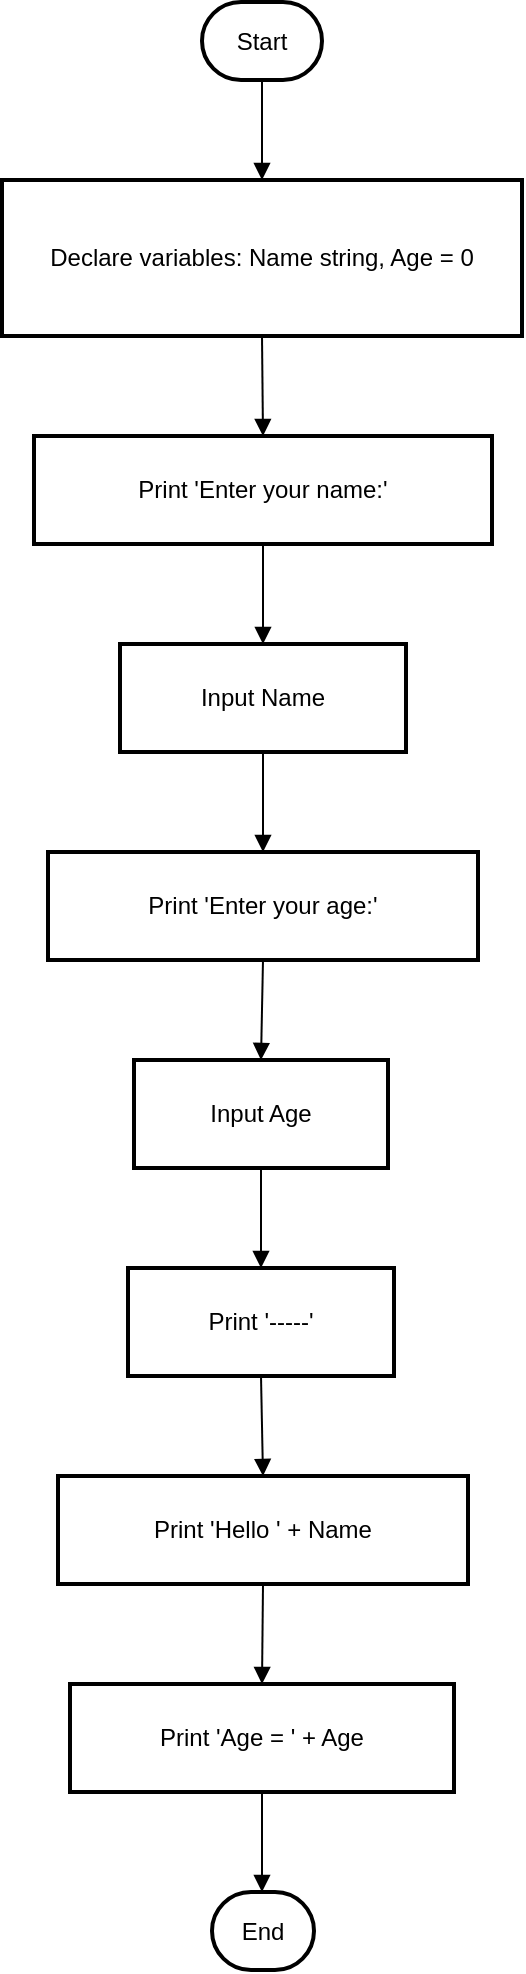 <mxfile version="28.2.5">
  <diagram name="Page-1" id="AYxSwciUTCpl69jyWCUO">
    <mxGraphModel dx="1226" dy="661" grid="1" gridSize="10" guides="1" tooltips="1" connect="1" arrows="1" fold="1" page="1" pageScale="1" pageWidth="1000" pageHeight="1169" math="0" shadow="0">
      <root>
        <mxCell id="0" />
        <mxCell id="1" parent="0" />
        <mxCell id="AThBN2_YQjhYtqKyWu4L-9" value="Start" style="rounded=1;whiteSpace=wrap;arcSize=50;strokeWidth=2;" vertex="1" parent="1">
          <mxGeometry x="470" y="93" width="60" height="39" as="geometry" />
        </mxCell>
        <mxCell id="AThBN2_YQjhYtqKyWu4L-10" value="Declare variables: Name string, Age = 0" style="whiteSpace=wrap;strokeWidth=2;" vertex="1" parent="1">
          <mxGeometry x="370" y="182" width="260" height="78" as="geometry" />
        </mxCell>
        <mxCell id="AThBN2_YQjhYtqKyWu4L-11" value="Print &#39;Enter your name:&#39;" style="whiteSpace=wrap;strokeWidth=2;" vertex="1" parent="1">
          <mxGeometry x="386" y="310" width="229" height="54" as="geometry" />
        </mxCell>
        <mxCell id="AThBN2_YQjhYtqKyWu4L-12" value="Input Name" style="whiteSpace=wrap;strokeWidth=2;" vertex="1" parent="1">
          <mxGeometry x="429" y="414" width="143" height="54" as="geometry" />
        </mxCell>
        <mxCell id="AThBN2_YQjhYtqKyWu4L-13" value="Print &#39;Enter your age:&#39;" style="whiteSpace=wrap;strokeWidth=2;" vertex="1" parent="1">
          <mxGeometry x="393" y="518" width="215" height="54" as="geometry" />
        </mxCell>
        <mxCell id="AThBN2_YQjhYtqKyWu4L-14" value="Input Age" style="whiteSpace=wrap;strokeWidth=2;" vertex="1" parent="1">
          <mxGeometry x="436" y="622" width="127" height="54" as="geometry" />
        </mxCell>
        <mxCell id="AThBN2_YQjhYtqKyWu4L-15" value="Print &#39;-----&#39;" style="whiteSpace=wrap;strokeWidth=2;" vertex="1" parent="1">
          <mxGeometry x="433" y="726" width="133" height="54" as="geometry" />
        </mxCell>
        <mxCell id="AThBN2_YQjhYtqKyWu4L-16" value="Print &#39;Hello &#39; + Name" style="whiteSpace=wrap;strokeWidth=2;" vertex="1" parent="1">
          <mxGeometry x="398" y="830" width="205" height="54" as="geometry" />
        </mxCell>
        <mxCell id="AThBN2_YQjhYtqKyWu4L-17" value="Print &#39;Age = &#39; + Age" style="whiteSpace=wrap;strokeWidth=2;" vertex="1" parent="1">
          <mxGeometry x="404" y="934" width="192" height="54" as="geometry" />
        </mxCell>
        <mxCell id="AThBN2_YQjhYtqKyWu4L-18" value="End" style="rounded=1;whiteSpace=wrap;arcSize=50;strokeWidth=2;" vertex="1" parent="1">
          <mxGeometry x="475" y="1038" width="51" height="39" as="geometry" />
        </mxCell>
        <mxCell id="AThBN2_YQjhYtqKyWu4L-19" value="" style="curved=1;startArrow=none;endArrow=block;exitX=0.5;exitY=1;entryX=0.5;entryY=0;rounded=0;" edge="1" parent="1" source="AThBN2_YQjhYtqKyWu4L-9" target="AThBN2_YQjhYtqKyWu4L-10">
          <mxGeometry relative="1" as="geometry">
            <Array as="points" />
          </mxGeometry>
        </mxCell>
        <mxCell id="AThBN2_YQjhYtqKyWu4L-20" value="" style="curved=1;startArrow=none;endArrow=block;exitX=0.5;exitY=1;entryX=0.5;entryY=0;rounded=0;" edge="1" parent="1" source="AThBN2_YQjhYtqKyWu4L-10" target="AThBN2_YQjhYtqKyWu4L-11">
          <mxGeometry relative="1" as="geometry">
            <Array as="points" />
          </mxGeometry>
        </mxCell>
        <mxCell id="AThBN2_YQjhYtqKyWu4L-21" value="" style="curved=1;startArrow=none;endArrow=block;exitX=0.5;exitY=1;entryX=0.5;entryY=0;rounded=0;" edge="1" parent="1" source="AThBN2_YQjhYtqKyWu4L-11" target="AThBN2_YQjhYtqKyWu4L-12">
          <mxGeometry relative="1" as="geometry">
            <Array as="points" />
          </mxGeometry>
        </mxCell>
        <mxCell id="AThBN2_YQjhYtqKyWu4L-22" value="" style="curved=1;startArrow=none;endArrow=block;exitX=0.5;exitY=1;entryX=0.5;entryY=0;rounded=0;" edge="1" parent="1" source="AThBN2_YQjhYtqKyWu4L-12" target="AThBN2_YQjhYtqKyWu4L-13">
          <mxGeometry relative="1" as="geometry">
            <Array as="points" />
          </mxGeometry>
        </mxCell>
        <mxCell id="AThBN2_YQjhYtqKyWu4L-23" value="" style="curved=1;startArrow=none;endArrow=block;exitX=0.5;exitY=1;entryX=0.5;entryY=0;rounded=0;" edge="1" parent="1" source="AThBN2_YQjhYtqKyWu4L-13" target="AThBN2_YQjhYtqKyWu4L-14">
          <mxGeometry relative="1" as="geometry">
            <Array as="points" />
          </mxGeometry>
        </mxCell>
        <mxCell id="AThBN2_YQjhYtqKyWu4L-24" value="" style="curved=1;startArrow=none;endArrow=block;exitX=0.5;exitY=1;entryX=0.5;entryY=0;rounded=0;" edge="1" parent="1" source="AThBN2_YQjhYtqKyWu4L-14" target="AThBN2_YQjhYtqKyWu4L-15">
          <mxGeometry relative="1" as="geometry">
            <Array as="points" />
          </mxGeometry>
        </mxCell>
        <mxCell id="AThBN2_YQjhYtqKyWu4L-25" value="" style="curved=1;startArrow=none;endArrow=block;exitX=0.5;exitY=1;entryX=0.5;entryY=0;rounded=0;" edge="1" parent="1" source="AThBN2_YQjhYtqKyWu4L-15" target="AThBN2_YQjhYtqKyWu4L-16">
          <mxGeometry relative="1" as="geometry">
            <Array as="points" />
          </mxGeometry>
        </mxCell>
        <mxCell id="AThBN2_YQjhYtqKyWu4L-26" value="" style="curved=1;startArrow=none;endArrow=block;exitX=0.5;exitY=1;entryX=0.5;entryY=0;rounded=0;" edge="1" parent="1" source="AThBN2_YQjhYtqKyWu4L-16" target="AThBN2_YQjhYtqKyWu4L-17">
          <mxGeometry relative="1" as="geometry">
            <Array as="points" />
          </mxGeometry>
        </mxCell>
        <mxCell id="AThBN2_YQjhYtqKyWu4L-27" value="" style="curved=1;startArrow=none;endArrow=block;exitX=0.5;exitY=1;entryX=0.49;entryY=0;rounded=0;" edge="1" parent="1" source="AThBN2_YQjhYtqKyWu4L-17" target="AThBN2_YQjhYtqKyWu4L-18">
          <mxGeometry relative="1" as="geometry">
            <Array as="points" />
          </mxGeometry>
        </mxCell>
      </root>
    </mxGraphModel>
  </diagram>
</mxfile>
